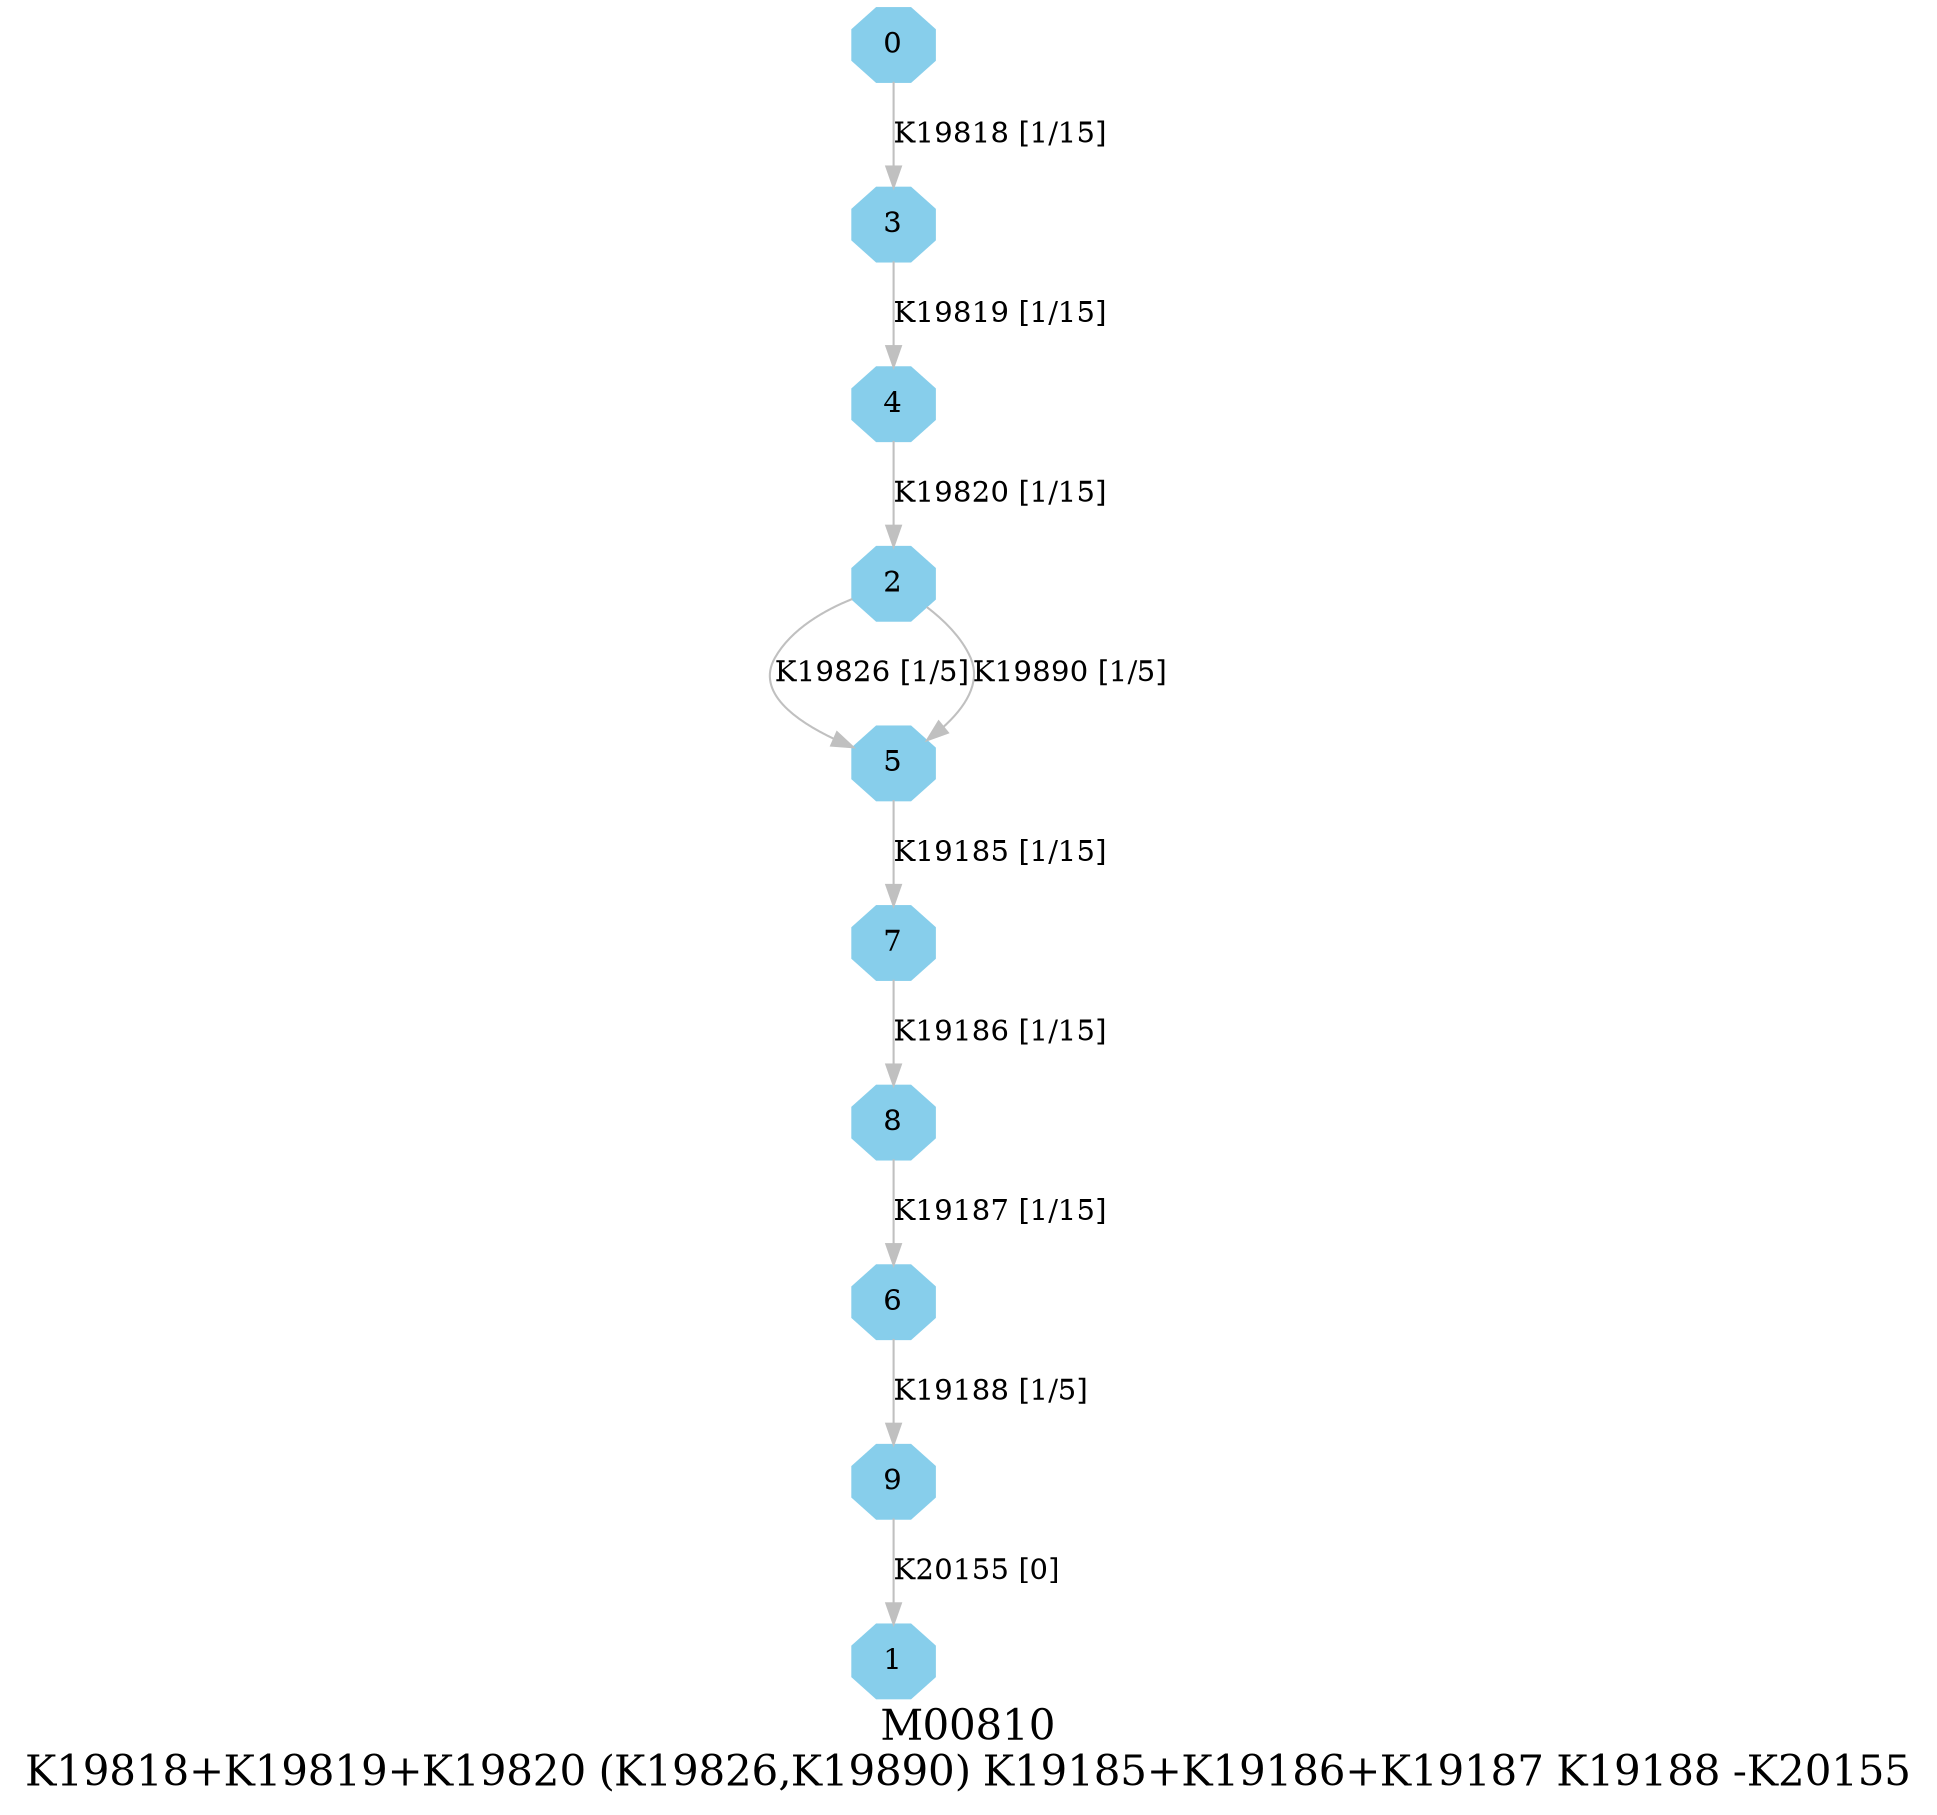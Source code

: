 digraph G {
graph [label="M00810
K19818+K19819+K19820 (K19826,K19890) K19185+K19186+K19187 K19188 -K20155",fontsize=20];
node [shape=box,style=filled];
edge [len=3,color=grey];
{node [width=.3,height=.3,shape=octagon,style=filled,color=skyblue] 0 1 2 3 4 5 6 7 8 9 }
0 -> 3 [label="K19818 [1/15]"];
2 -> 5 [label="K19826 [1/5]"];
2 -> 5 [label="K19890 [1/5]"];
3 -> 4 [label="K19819 [1/15]"];
4 -> 2 [label="K19820 [1/15]"];
5 -> 7 [label="K19185 [1/15]"];
6 -> 9 [label="K19188 [1/5]"];
7 -> 8 [label="K19186 [1/15]"];
8 -> 6 [label="K19187 [1/15]"];
9 -> 1 [label="K20155 [0]"];
}